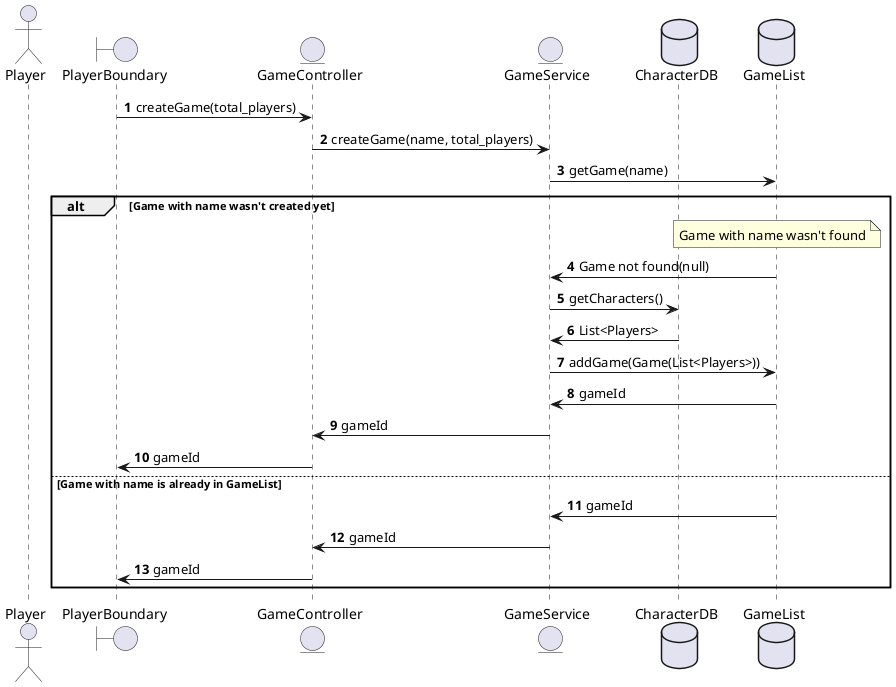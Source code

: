 @startuml
actor Player
boundary PlayerBoundary
autonumber
entity GameController
entity GameService

PlayerBoundary -> GameController: createGame(total_players)
GameController -> GameService: createGame(name, total_players)
database CharacterDB
database GameList
GameService -> GameList: getGame(name)

alt Game with name wasn't created yet
    note over GameList: Game with name wasn't found
    GameList -> GameService: Game not found(null)
    GameService -> CharacterDB: getCharacters()
    CharacterDB -> GameService: List<Players>
    GameService -> GameList: addGame(Game(List<Players>))
    GameList -> GameService: gameId
    GameService -> GameController: gameId
    GameController -> PlayerBoundary: gameId

else Game with name is already in GameList
    GameList -> GameService: gameId
    GameService -> GameController: gameId
    GameController -> PlayerBoundary: gameId
end
@enduml
